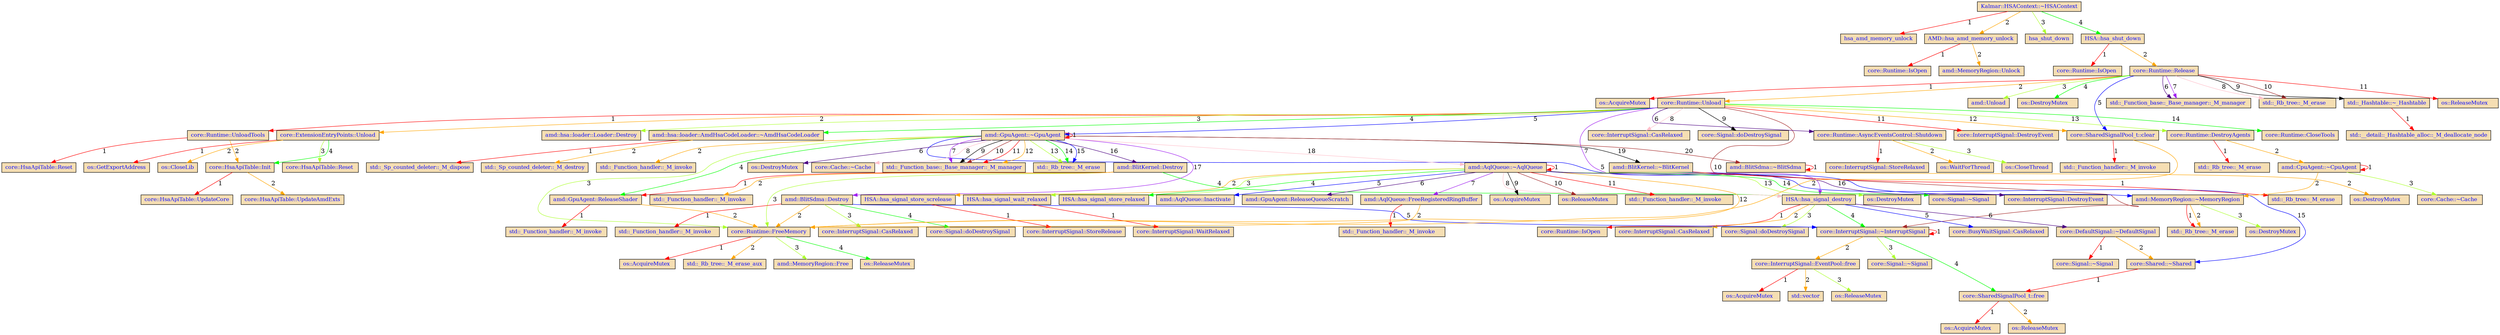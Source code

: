 digraph G{
rankdir=TB;
size="1920,1080"
node [fontsize=12,fontcolor=blue,style=filled,fillcolor=Wheat,shape=box height=.3 ordering=out];
"Kalmar::HSAContext::~HSAContext" -> "hsa_amd_memory_unlock" [label=1,color=red]
"Kalmar::HSAContext::~HSAContext" -> "AMD::hsa_amd_memory_unlock" [label=2,color=orange]
"AMD::hsa_amd_memory_unlock" -> "core::Runtime::IsOpen" [label=1,color=red]
"AMD::hsa_amd_memory_unlock" -> "amd::MemoryRegion::Unlock" [label=2,color=orange]
"Kalmar::HSAContext::~HSAContext" -> "hsa_shut_down" [label=3,color=greenyellow]
"Kalmar::HSAContext::~HSAContext" -> "HSA::hsa_shut_down" [label=4,color=green]
"HSA::hsa_shut_down" -> "core::Runtime::IsOpen " [label=1,color=red]
"HSA::hsa_shut_down" -> "core::Runtime::Release" [label=2,color=orange]
"core::Runtime::Release" -> "os::AcquireMutex" [label=1,color=red]
"core::Runtime::Release" -> "core::Runtime::Unload" [label=2,color=orange]
"core::Runtime::Unload" -> "core::Runtime::UnloadTools" [label=1,color=red]
"core::Runtime::UnloadTools" -> "core::HsaApiTable::Reset" [label=1,color=red]
"core::Runtime::UnloadTools" -> "core::HsaApiTable::Init" [label=2,color=orange]
"core::HsaApiTable::Init" -> "core::HsaApiTable::UpdateCore" [label=1,color=red]
"core::HsaApiTable::Init" -> "core::HsaApiTable::UpdateAmdExts" [label=2,color=orange]
"core::Runtime::Unload" -> "core::ExtensionEntryPoints::Unload" [label=2,color=orange]
"core::ExtensionEntryPoints::Unload" -> "os::GetExportAddress" [label=1,color=red]
"core::ExtensionEntryPoints::Unload" -> "os::CloseLib" [label=2,color=orange]
"core::ExtensionEntryPoints::Unload" -> "core::HsaApiTable::Reset " [label=3,color=greenyellow]
"core::ExtensionEntryPoints::Unload" -> "core::HsaApiTable::Init" [label=4,color=green]
"core::Runtime::Unload" -> "amd::hsa::loader::Loader::Destroy" [label=3,color=greenyellow]
"core::Runtime::Unload" -> "amd::hsa::loader::AmdHsaCodeLoader::~AmdHsaCodeLoader" [label=4,color=green]
"amd::hsa::loader::AmdHsaCodeLoader::~AmdHsaCodeLoader" -> "std::_Sp_counted_deleter::_M_dispose" [label=1,color=red]
"amd::hsa::loader::AmdHsaCodeLoader::~AmdHsaCodeLoader" -> "std::_Sp_counted_deleter::_M_destroy" [label=2,color=orange]
"core::Runtime::Unload" -> "amd::GpuAgent::~GpuAgent" [label=5,color=blue]
"amd::GpuAgent::~GpuAgent" -> "amd::GpuAgent::~GpuAgent" [label=1,color=red]
"amd::GpuAgent::~GpuAgent" -> "std::_Function_handler::_M_invoke" [label=2,color=orange]
"amd::GpuAgent::~GpuAgent" -> "core::Runtime::FreeMemory" [label=3,color=greenyellow]
"core::Runtime::FreeMemory" -> "os::AcquireMutex " [label=1,color=red]
"core::Runtime::FreeMemory" -> "std::_Rb_tree::_M_erase_aux" [label=2,color=orange]
"core::Runtime::FreeMemory" -> "amd::MemoryRegion::Free" [label=3,color=greenyellow]
"core::Runtime::FreeMemory" -> "os::ReleaseMutex" [label=4,color=green]
"amd::GpuAgent::~GpuAgent" -> "amd::GpuAgent::ReleaseShader" [label=4,color=green]
"amd::GpuAgent::ReleaseShader" -> "std::_Function_handler::_M_invoke " [label=1,color=red]
"amd::GpuAgent::ReleaseShader" -> "core::Runtime::FreeMemory" [label=2,color=orange]
"amd::GpuAgent::~GpuAgent" -> "amd::MemoryRegion::~MemoryRegion" [label=5,color=blue]
"amd::MemoryRegion::~MemoryRegion" -> "std::_Rb_tree::_M_erase" [label=1,color=red]
"amd::MemoryRegion::~MemoryRegion" -> "std::_Rb_tree::_M_erase" [label=2,color=orange]
"amd::MemoryRegion::~MemoryRegion" -> "os::DestroyMutex" [label=3,color=greenyellow]
"amd::GpuAgent::~GpuAgent" -> "os::DestroyMutex " [label=6,color=indigo]
"amd::GpuAgent::~GpuAgent" -> "std::_Function_base::_Base_manager::_M_manager" [label=7,color=purple]
"amd::GpuAgent::~GpuAgent" -> "core::Cache::~Cache" [label=8,color=pink]
"amd::GpuAgent::~GpuAgent" -> "std::_Function_base::_Base_manager::_M_manager" [label=9,color=black]
"amd::GpuAgent::~GpuAgent" -> "std::_Function_base::_Base_manager::_M_manager" [label=10,color=brown]
"amd::GpuAgent::~GpuAgent" -> "std::_Function_base::_Base_manager::_M_manager" [label=11,color=red]
"amd::GpuAgent::~GpuAgent" -> "std::_Function_base::_Base_manager::_M_manager" [label=12,color=orange]
"amd::GpuAgent::~GpuAgent" -> "std::_Rb_tree::_M_erase " [label=13,color=greenyellow]
"amd::GpuAgent::~GpuAgent" -> "std::_Rb_tree::_M_erase " [label=14,color=green]
"amd::GpuAgent::~GpuAgent" -> "std::_Rb_tree::_M_erase " [label=15,color=blue]
"amd::GpuAgent::~GpuAgent" -> "amd::BlitKernel::Destroy" [label=16,color=indigo]
"amd::BlitKernel::Destroy" -> "amd::GpuAgent::ReleaseShader" [label=1,color=red]
"amd::BlitKernel::Destroy" -> "std::_Function_handler::_M_invoke  " [label=2,color=orange]
"amd::BlitKernel::Destroy" -> "core::Runtime::FreeMemory" [label=3,color=greenyellow]
"amd::BlitKernel::Destroy" -> "HSA::hsa_signal_destroy" [label=4,color=green]
"HSA::hsa_signal_destroy" -> "core::Runtime::IsOpen  " [label=1,color=red]
"HSA::hsa_signal_destroy" -> "core::InterruptSignal::CasRelaxed" [label=2,color=orange]
"HSA::hsa_signal_destroy" -> "core::Signal::doDestroySignal" [label=3,color=greenyellow]
"HSA::hsa_signal_destroy" -> "core::InterruptSignal::~InterruptSignal" [label=4,color=green]
"core::InterruptSignal::~InterruptSignal" -> "core::InterruptSignal::~InterruptSignal" [label=1,color=red]
"core::InterruptSignal::~InterruptSignal" -> "core::InterruptSignal::EventPool::free" [label=2,color=orange]
"core::InterruptSignal::EventPool::free" -> "os::AcquireMutex  " [label=1,color=red]
"core::InterruptSignal::EventPool::free" -> "std::vector" [label=2,color=orange]
"core::InterruptSignal::EventPool::free" -> "os::ReleaseMutex " [label=3,color=greenyellow]
"core::InterruptSignal::~InterruptSignal" -> "core::Signal::~Signal" [label=3,color=greenyellow]
"core::InterruptSignal::~InterruptSignal" -> "core::SharedSignalPool_t::free" [label=4,color=green]
"core::SharedSignalPool_t::free" -> "os::AcquireMutex   " [label=1,color=red]
"core::SharedSignalPool_t::free" -> "os::ReleaseMutex  " [label=2,color=orange]
"HSA::hsa_signal_destroy" -> "core::BusyWaitSignal::CasRelaxed" [label=5,color=blue]
"HSA::hsa_signal_destroy" -> "core::DefaultSignal::~DefaultSignal" [label=6,color=indigo]
"core::DefaultSignal::~DefaultSignal" -> "core::Signal::~Signal " [label=1,color=red]
"core::DefaultSignal::~DefaultSignal" -> "core::Shared::~Shared" [label=2,color=orange]
"core::Shared::~Shared" -> "core::SharedSignalPool_t::free" [label=1,color=red]
"amd::GpuAgent::~GpuAgent" -> "amd::BlitSdma::Destroy" [label=17,color=purple]
"amd::BlitSdma::Destroy" -> "std::_Function_handler::_M_invoke   " [label=1,color=red]
"amd::BlitSdma::Destroy" -> "core::Runtime::FreeMemory" [label=2,color=orange]
"amd::BlitSdma::Destroy" -> "core::InterruptSignal::CasRelaxed " [label=3,color=greenyellow]
"amd::BlitSdma::Destroy" -> "core::Signal::doDestroySignal " [label=4,color=green]
"amd::BlitSdma::Destroy" -> "core::InterruptSignal::~InterruptSignal" [label=5,color=blue]
"amd::GpuAgent::~GpuAgent" -> "amd::AqlQueue::~AqlQueue" [label=18,color=pink]
"amd::AqlQueue::~AqlQueue" -> "amd::AqlQueue::~AqlQueue" [label=1,color=red]
"amd::AqlQueue::~AqlQueue" -> "HSA::hsa_signal_store_screlease" [label=2,color=orange]
"HSA::hsa_signal_store_screlease" -> "core::InterruptSignal::StoreRelease" [label=1,color=red]
"amd::AqlQueue::~AqlQueue" -> "HSA::hsa_signal_wait_relaxed" [label=3,color=greenyellow]
"HSA::hsa_signal_wait_relaxed" -> "core::InterruptSignal::WaitRelaxed" [label=1,color=red]
"amd::AqlQueue::~AqlQueue" -> "HSA::hsa_signal_store_relaxed" [label=4,color=green]
"amd::AqlQueue::~AqlQueue" -> "amd::AqlQueue::Inactivate" [label=5,color=blue]
"amd::AqlQueue::~AqlQueue" -> "amd::GpuAgent::ReleaseQueueScratch" [label=6,color=indigo]
"amd::AqlQueue::~AqlQueue" -> "amd::AqlQueue::FreeRegisteredRingBuffer" [label=7,color=purple]
"amd::AqlQueue::FreeRegisteredRingBuffer" -> "std::_Function_handler::_M_invoke    " [label=1,color=red]
"amd::AqlQueue::FreeRegisteredRingBuffer" -> "core::Runtime::FreeMemory" [label=2,color=orange]
"amd::AqlQueue::~AqlQueue" -> "HSA::hsa_signal_destroy" [label=8,color=pink]
"amd::AqlQueue::~AqlQueue" -> "os::AcquireMutex    " [label=9,color=black]
"amd::AqlQueue::~AqlQueue" -> "os::ReleaseMutex   " [label=10,color=brown]
"amd::AqlQueue::~AqlQueue" -> "std::_Function_handler::_M_invoke     " [label=11,color=red]
"amd::AqlQueue::~AqlQueue" -> "core::Runtime::FreeMemory" [label=12,color=orange]
"amd::AqlQueue::~AqlQueue" -> "os::DestroyMutex  " [label=13,color=greenyellow]
"amd::AqlQueue::~AqlQueue" -> "core::Signal::~Signal  " [label=14,color=green]
"amd::AqlQueue::~AqlQueue" -> "core::Shared::~Shared" [label=15,color=blue]
"amd::AqlQueue::~AqlQueue" -> "core::InterruptSignal::DestroyEvent" [label=16,color=indigo]
"amd::GpuAgent::~GpuAgent" -> "amd::BlitKernel::~BlitKernel" [label=19,color=black]
"amd::BlitKernel::~BlitKernel" -> "std::_Rb_tree::_M_erase  " [label=1,color=red]
"amd::GpuAgent::~GpuAgent" -> "amd::BlitSdma::~BlitSdma" [label=20,color=brown]
"amd::BlitSdma::~BlitSdma" -> "amd::BlitSdma::~BlitSdma" [label=1,color=red]
"amd::BlitSdma::~BlitSdma" -> "os::DestroyMutex   " [label=2,color=orange]
"core::Runtime::Unload" -> "core::Runtime::AsyncEventsControl::Shutdown" [label=6,color=indigo]
"core::Runtime::AsyncEventsControl::Shutdown" -> "core::InterruptSignal::StoreRelaxed" [label=1,color=red]
"core::Runtime::AsyncEventsControl::Shutdown" -> "os::WaitForThread" [label=2,color=orange]
"core::Runtime::AsyncEventsControl::Shutdown" -> "os::CloseThread" [label=3,color=greenyellow]
"core::Runtime::Unload" -> "HSA::hsa_signal_destroy" [label=7,color=purple]
"core::Runtime::Unload" -> "core::InterruptSignal::CasRelaxed  " [label=8,color=pink]
"core::Runtime::Unload" -> "core::Signal::doDestroySignal  " [label=9,color=black]
"core::Runtime::Unload" -> "core::InterruptSignal::~InterruptSignal" [label=10,color=brown]
"core::Runtime::Unload" -> "core::InterruptSignal::DestroyEvent " [label=11,color=red]
"core::Runtime::Unload" -> "core::SharedSignalPool_t::clear" [label=12,color=orange]
"core::SharedSignalPool_t::clear" -> "std::_Function_handler::_M_invoke      " [label=1,color=red]
"core::SharedSignalPool_t::clear" -> "core::Runtime::FreeMemory" [label=2,color=orange]
"core::Runtime::Unload" -> "core::Runtime::DestroyAgents" [label=13,color=greenyellow]
"core::Runtime::DestroyAgents" -> "std::_Rb_tree::_M_erase   " [label=1,color=red]
"core::Runtime::DestroyAgents" -> "amd::CpuAgent::~CpuAgent" [label=2,color=orange]
"amd::CpuAgent::~CpuAgent" -> "amd::CpuAgent::~CpuAgent" [label=1,color=red]
"amd::CpuAgent::~CpuAgent" -> "amd::MemoryRegion::~MemoryRegion" [label=2,color=orange]
"amd::CpuAgent::~CpuAgent" -> "core::Cache::~Cache " [label=3,color=greenyellow]
"core::Runtime::Unload" -> "core::Runtime::CloseTools" [label=14,color=green]
"core::Runtime::Release" -> "amd::Unload" [label=3,color=greenyellow]
"core::Runtime::Release" -> "os::DestroyMutex    " [label=4,color=green]
"core::Runtime::Release" -> "core::SharedSignalPool_t::clear" [label=5,color=blue]
"core::Runtime::Release" -> "std::_Function_base::_Base_manager::_M_manager " [label=6,color=indigo]
"core::Runtime::Release" -> "std::_Function_base::_Base_manager::_M_manager " [label=7,color=purple]
"core::Runtime::Release" -> "std::_Rb_tree::_M_erase    " [label=8,color=pink]
"core::Runtime::Release" -> "std::_Hashtable::~_Hashtable" [label=9,color=black]
"std::_Hashtable::~_Hashtable" -> "std::__detail::_Hashtable_alloc::_M_deallocate_node" [label=1,color=red]
"core::Runtime::Release" -> "std::_Rb_tree::_M_erase    " [label=10,color=brown]
"core::Runtime::Release" -> "os::ReleaseMutex    " [label=11,color=red]
}

